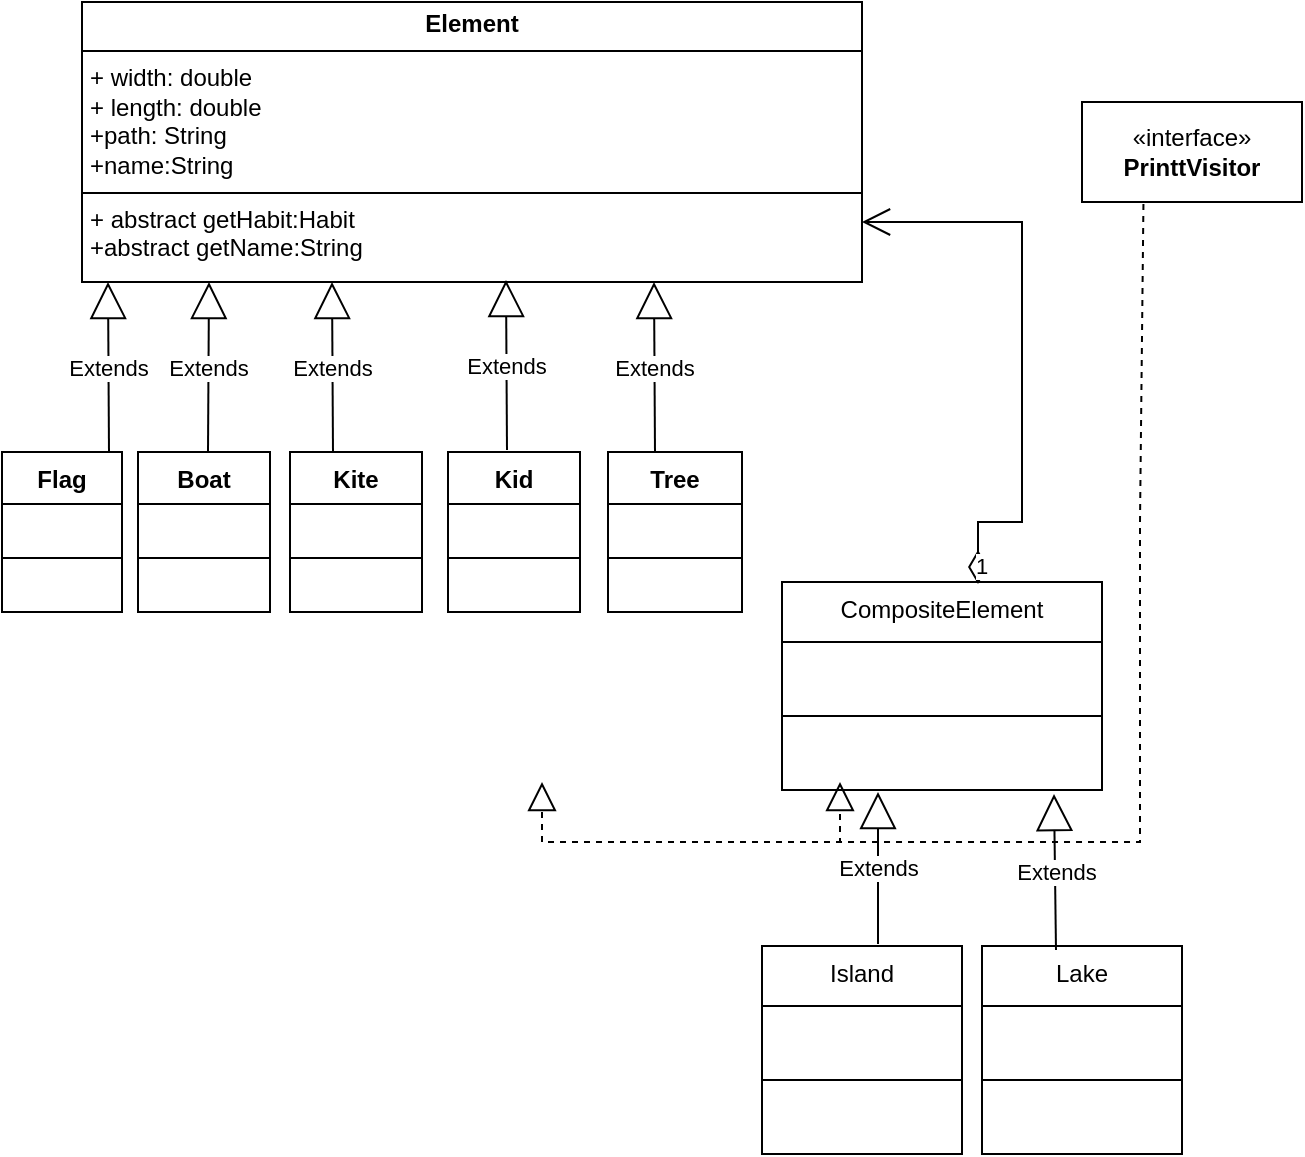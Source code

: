 <mxfile version="24.6.4" type="github">
  <diagram id="C5RBs43oDa-KdzZeNtuy" name="Page-1">
    <mxGraphModel dx="1621" dy="412" grid="1" gridSize="10" guides="1" tooltips="1" connect="1" arrows="1" fold="1" page="1" pageScale="1" pageWidth="827" pageHeight="1169" math="0" shadow="0">
      <root>
        <mxCell id="WIyWlLk6GJQsqaUBKTNV-0" />
        <mxCell id="WIyWlLk6GJQsqaUBKTNV-1" parent="WIyWlLk6GJQsqaUBKTNV-0" />
        <mxCell id="zkfFHV4jXpPFQw0GAbJ--13" value="CompositeElement" style="swimlane;fontStyle=0;align=center;verticalAlign=top;childLayout=stackLayout;horizontal=1;startSize=30;horizontalStack=0;resizeParent=1;resizeLast=0;collapsible=1;marginBottom=0;rounded=0;shadow=0;strokeWidth=1;" parent="WIyWlLk6GJQsqaUBKTNV-1" vertex="1">
          <mxGeometry x="330" y="360" width="160" height="104" as="geometry">
            <mxRectangle x="340" y="380" width="170" height="26" as="alternateBounds" />
          </mxGeometry>
        </mxCell>
        <mxCell id="zkfFHV4jXpPFQw0GAbJ--15" value="" style="line;html=1;strokeWidth=1;align=left;verticalAlign=middle;spacingTop=-1;spacingLeft=3;spacingRight=3;rotatable=0;labelPosition=right;points=[];portConstraint=eastwest;" parent="zkfFHV4jXpPFQw0GAbJ--13" vertex="1">
          <mxGeometry y="30" width="160" height="74" as="geometry" />
        </mxCell>
        <mxCell id="xOqBL5JcD0A6QslvHbDf-6" value="1" style="endArrow=open;html=1;endSize=12;startArrow=diamondThin;startSize=14;startFill=0;edgeStyle=orthogonalEdgeStyle;align=left;verticalAlign=bottom;rounded=0;exitX=0.5;exitY=0;exitDx=0;exitDy=0;" parent="WIyWlLk6GJQsqaUBKTNV-1" edge="1">
          <mxGeometry x="-1" y="3" relative="1" as="geometry">
            <mxPoint x="428" y="361" as="sourcePoint" />
            <mxPoint x="370" y="180" as="targetPoint" />
            <Array as="points">
              <mxPoint x="428" y="330" />
              <mxPoint x="450" y="330" />
              <mxPoint x="450" y="180" />
            </Array>
          </mxGeometry>
        </mxCell>
        <mxCell id="xOqBL5JcD0A6QslvHbDf-13" value="Flag" style="swimlane;fontStyle=1;align=center;verticalAlign=top;childLayout=stackLayout;horizontal=1;startSize=26;horizontalStack=0;resizeParent=1;resizeParentMax=0;resizeLast=0;collapsible=1;marginBottom=0;whiteSpace=wrap;html=1;" parent="WIyWlLk6GJQsqaUBKTNV-1" vertex="1">
          <mxGeometry x="-60" y="295" width="60" height="80" as="geometry" />
        </mxCell>
        <mxCell id="xOqBL5JcD0A6QslvHbDf-15" value="" style="line;strokeWidth=1;fillColor=none;align=left;verticalAlign=middle;spacingTop=-1;spacingLeft=3;spacingRight=3;rotatable=0;labelPosition=right;points=[];portConstraint=eastwest;strokeColor=inherit;" parent="xOqBL5JcD0A6QslvHbDf-13" vertex="1">
          <mxGeometry y="26" width="60" height="54" as="geometry" />
        </mxCell>
        <mxCell id="xOqBL5JcD0A6QslvHbDf-18" value="Boat" style="swimlane;fontStyle=1;align=center;verticalAlign=top;childLayout=stackLayout;horizontal=1;startSize=26;horizontalStack=0;resizeParent=1;resizeParentMax=0;resizeLast=0;collapsible=1;marginBottom=0;whiteSpace=wrap;html=1;" parent="WIyWlLk6GJQsqaUBKTNV-1" vertex="1">
          <mxGeometry x="8" y="295" width="66" height="80" as="geometry" />
        </mxCell>
        <mxCell id="xOqBL5JcD0A6QslvHbDf-20" value="" style="line;strokeWidth=1;fillColor=none;align=left;verticalAlign=middle;spacingTop=-1;spacingLeft=3;spacingRight=3;rotatable=0;labelPosition=right;points=[];portConstraint=eastwest;strokeColor=inherit;" parent="xOqBL5JcD0A6QslvHbDf-18" vertex="1">
          <mxGeometry y="26" width="66" height="54" as="geometry" />
        </mxCell>
        <mxCell id="xOqBL5JcD0A6QslvHbDf-26" value="Tree" style="swimlane;fontStyle=1;align=center;verticalAlign=top;childLayout=stackLayout;horizontal=1;startSize=26;horizontalStack=0;resizeParent=1;resizeParentMax=0;resizeLast=0;collapsible=1;marginBottom=0;whiteSpace=wrap;html=1;" parent="WIyWlLk6GJQsqaUBKTNV-1" vertex="1">
          <mxGeometry x="243" y="295" width="67" height="80" as="geometry" />
        </mxCell>
        <mxCell id="xOqBL5JcD0A6QslvHbDf-27" value="" style="line;strokeWidth=1;fillColor=none;align=left;verticalAlign=middle;spacingTop=-1;spacingLeft=3;spacingRight=3;rotatable=0;labelPosition=right;points=[];portConstraint=eastwest;strokeColor=inherit;" parent="xOqBL5JcD0A6QslvHbDf-26" vertex="1">
          <mxGeometry y="26" width="67" height="54" as="geometry" />
        </mxCell>
        <mxCell id="xOqBL5JcD0A6QslvHbDf-29" value="Kid" style="swimlane;fontStyle=1;align=center;verticalAlign=top;childLayout=stackLayout;horizontal=1;startSize=26;horizontalStack=0;resizeParent=1;resizeParentMax=0;resizeLast=0;collapsible=1;marginBottom=0;whiteSpace=wrap;html=1;" parent="WIyWlLk6GJQsqaUBKTNV-1" vertex="1">
          <mxGeometry x="163" y="295" width="66" height="80" as="geometry" />
        </mxCell>
        <mxCell id="xOqBL5JcD0A6QslvHbDf-30" value="" style="line;strokeWidth=1;fillColor=none;align=left;verticalAlign=middle;spacingTop=-1;spacingLeft=3;spacingRight=3;rotatable=0;labelPosition=right;points=[];portConstraint=eastwest;strokeColor=inherit;" parent="xOqBL5JcD0A6QslvHbDf-29" vertex="1">
          <mxGeometry y="26" width="66" height="54" as="geometry" />
        </mxCell>
        <mxCell id="xOqBL5JcD0A6QslvHbDf-37" value="Kite" style="swimlane;fontStyle=1;align=center;verticalAlign=top;childLayout=stackLayout;horizontal=1;startSize=26;horizontalStack=0;resizeParent=1;resizeParentMax=0;resizeLast=0;collapsible=1;marginBottom=0;whiteSpace=wrap;html=1;" parent="WIyWlLk6GJQsqaUBKTNV-1" vertex="1">
          <mxGeometry x="84" y="295" width="66" height="80" as="geometry" />
        </mxCell>
        <mxCell id="xOqBL5JcD0A6QslvHbDf-38" value="" style="line;strokeWidth=1;fillColor=none;align=left;verticalAlign=middle;spacingTop=-1;spacingLeft=3;spacingRight=3;rotatable=0;labelPosition=right;points=[];portConstraint=eastwest;strokeColor=inherit;" parent="xOqBL5JcD0A6QslvHbDf-37" vertex="1">
          <mxGeometry y="26" width="66" height="54" as="geometry" />
        </mxCell>
        <mxCell id="xOqBL5JcD0A6QslvHbDf-40" value="«interface»&lt;br&gt;&lt;b&gt;PrinttVisitor&lt;/b&gt;" style="html=1;whiteSpace=wrap;" parent="WIyWlLk6GJQsqaUBKTNV-1" vertex="1">
          <mxGeometry x="480" y="120" width="110" height="50" as="geometry" />
        </mxCell>
        <mxCell id="xOqBL5JcD0A6QslvHbDf-43" value="" style="endArrow=block;dashed=1;endFill=0;endSize=12;html=1;rounded=0;exitX=0.652;exitY=1.02;exitDx=0;exitDy=0;exitPerimeter=0;" parent="WIyWlLk6GJQsqaUBKTNV-1" edge="1">
          <mxGeometry width="160" relative="1" as="geometry">
            <mxPoint x="510.72" y="171" as="sourcePoint" />
            <mxPoint x="359" y="460" as="targetPoint" />
            <Array as="points">
              <mxPoint x="509" y="330" />
              <mxPoint x="509" y="490" />
              <mxPoint x="359" y="490" />
            </Array>
          </mxGeometry>
        </mxCell>
        <mxCell id="xOqBL5JcD0A6QslvHbDf-44" value="" style="endArrow=block;dashed=1;endFill=0;endSize=12;html=1;rounded=0;" parent="WIyWlLk6GJQsqaUBKTNV-1" edge="1">
          <mxGeometry width="160" relative="1" as="geometry">
            <mxPoint x="360" y="490" as="sourcePoint" />
            <mxPoint x="210" y="460" as="targetPoint" />
            <Array as="points">
              <mxPoint x="210" y="490" />
            </Array>
          </mxGeometry>
        </mxCell>
        <mxCell id="DgubOBTb23Kk9qKPT4Q0-1" value="Lake" style="swimlane;fontStyle=0;align=center;verticalAlign=top;childLayout=stackLayout;horizontal=1;startSize=30;horizontalStack=0;resizeParent=1;resizeLast=0;collapsible=1;marginBottom=0;rounded=0;shadow=0;strokeWidth=1;" vertex="1" parent="WIyWlLk6GJQsqaUBKTNV-1">
          <mxGeometry x="430" y="542" width="100" height="104" as="geometry">
            <mxRectangle x="340" y="380" width="170" height="26" as="alternateBounds" />
          </mxGeometry>
        </mxCell>
        <mxCell id="DgubOBTb23Kk9qKPT4Q0-2" value="" style="line;html=1;strokeWidth=1;align=left;verticalAlign=middle;spacingTop=-1;spacingLeft=3;spacingRight=3;rotatable=0;labelPosition=right;points=[];portConstraint=eastwest;" vertex="1" parent="DgubOBTb23Kk9qKPT4Q0-1">
          <mxGeometry y="30" width="100" height="74" as="geometry" />
        </mxCell>
        <mxCell id="DgubOBTb23Kk9qKPT4Q0-3" value="Island" style="swimlane;fontStyle=0;align=center;verticalAlign=top;childLayout=stackLayout;horizontal=1;startSize=30;horizontalStack=0;resizeParent=1;resizeLast=0;collapsible=1;marginBottom=0;rounded=0;shadow=0;strokeWidth=1;" vertex="1" parent="WIyWlLk6GJQsqaUBKTNV-1">
          <mxGeometry x="320" y="542" width="100" height="104" as="geometry">
            <mxRectangle x="340" y="380" width="170" height="26" as="alternateBounds" />
          </mxGeometry>
        </mxCell>
        <mxCell id="DgubOBTb23Kk9qKPT4Q0-4" value="" style="line;html=1;strokeWidth=1;align=left;verticalAlign=middle;spacingTop=-1;spacingLeft=3;spacingRight=3;rotatable=0;labelPosition=right;points=[];portConstraint=eastwest;" vertex="1" parent="DgubOBTb23Kk9qKPT4Q0-3">
          <mxGeometry y="30" width="100" height="74" as="geometry" />
        </mxCell>
        <mxCell id="DgubOBTb23Kk9qKPT4Q0-6" value="Extends" style="endArrow=block;endSize=16;endFill=0;html=1;rounded=0;" edge="1" parent="WIyWlLk6GJQsqaUBKTNV-1">
          <mxGeometry width="160" relative="1" as="geometry">
            <mxPoint x="378" y="541" as="sourcePoint" />
            <mxPoint x="378" y="465" as="targetPoint" />
          </mxGeometry>
        </mxCell>
        <mxCell id="DgubOBTb23Kk9qKPT4Q0-7" value="Extends" style="endArrow=block;endSize=16;endFill=0;html=1;rounded=0;exitX=0.11;exitY=-0.048;exitDx=0;exitDy=0;exitPerimeter=0;" edge="1" parent="WIyWlLk6GJQsqaUBKTNV-1">
          <mxGeometry width="160" relative="1" as="geometry">
            <mxPoint x="467" y="544.008" as="sourcePoint" />
            <mxPoint x="466" y="466" as="targetPoint" />
          </mxGeometry>
        </mxCell>
        <mxCell id="DgubOBTb23Kk9qKPT4Q0-8" value="&lt;p style=&quot;margin:0px;margin-top:4px;text-align:center;&quot;&gt;&lt;b&gt;Element&lt;/b&gt;&lt;/p&gt;&lt;hr size=&quot;1&quot; style=&quot;border-style:solid;&quot;&gt;&lt;p style=&quot;margin:0px;margin-left:4px;&quot;&gt;+ width: double&lt;/p&gt;&lt;p style=&quot;margin:0px;margin-left:4px;&quot;&gt;+ length: double&lt;/p&gt;&lt;p style=&quot;margin:0px;margin-left:4px;&quot;&gt;+path: String&lt;/p&gt;&lt;p style=&quot;margin:0px;margin-left:4px;&quot;&gt;+name:String&lt;/p&gt;&lt;hr size=&quot;1&quot; style=&quot;border-style:solid;&quot;&gt;&lt;p style=&quot;margin:0px;margin-left:4px;&quot;&gt;+ abstract getHabit:Habit&lt;/p&gt;&lt;p style=&quot;margin:0px;margin-left:4px;&quot;&gt;+abstract getName:String&lt;/p&gt;" style="verticalAlign=top;align=left;overflow=fill;html=1;whiteSpace=wrap;" vertex="1" parent="WIyWlLk6GJQsqaUBKTNV-1">
          <mxGeometry x="-20" y="70" width="390" height="140" as="geometry" />
        </mxCell>
        <mxCell id="DgubOBTb23Kk9qKPT4Q0-9" value="Extends" style="endArrow=block;endSize=16;endFill=0;html=1;rounded=0;exitX=0.5;exitY=0;exitDx=0;exitDy=0;" edge="1" parent="WIyWlLk6GJQsqaUBKTNV-1">
          <mxGeometry width="160" relative="1" as="geometry">
            <mxPoint x="43" y="295" as="sourcePoint" />
            <mxPoint x="43.5" y="210" as="targetPoint" />
          </mxGeometry>
        </mxCell>
        <mxCell id="DgubOBTb23Kk9qKPT4Q0-11" value="Extends" style="endArrow=block;endSize=16;endFill=0;html=1;rounded=0;exitX=0.5;exitY=0;exitDx=0;exitDy=0;" edge="1" parent="WIyWlLk6GJQsqaUBKTNV-1">
          <mxGeometry width="160" relative="1" as="geometry">
            <mxPoint x="-6.5" y="295" as="sourcePoint" />
            <mxPoint x="-7" y="210" as="targetPoint" />
          </mxGeometry>
        </mxCell>
        <mxCell id="DgubOBTb23Kk9qKPT4Q0-12" value="Extends" style="endArrow=block;endSize=16;endFill=0;html=1;rounded=0;exitX=0.5;exitY=0;exitDx=0;exitDy=0;" edge="1" parent="WIyWlLk6GJQsqaUBKTNV-1">
          <mxGeometry width="160" relative="1" as="geometry">
            <mxPoint x="105.5" y="295" as="sourcePoint" />
            <mxPoint x="105" y="210" as="targetPoint" />
          </mxGeometry>
        </mxCell>
        <mxCell id="DgubOBTb23Kk9qKPT4Q0-13" value="Extends" style="endArrow=block;endSize=16;endFill=0;html=1;rounded=0;exitX=0.5;exitY=0;exitDx=0;exitDy=0;" edge="1" parent="WIyWlLk6GJQsqaUBKTNV-1">
          <mxGeometry width="160" relative="1" as="geometry">
            <mxPoint x="192.5" y="294" as="sourcePoint" />
            <mxPoint x="192" y="209" as="targetPoint" />
          </mxGeometry>
        </mxCell>
        <mxCell id="DgubOBTb23Kk9qKPT4Q0-14" value="Extends" style="endArrow=block;endSize=16;endFill=0;html=1;rounded=0;exitX=0.5;exitY=0;exitDx=0;exitDy=0;" edge="1" parent="WIyWlLk6GJQsqaUBKTNV-1">
          <mxGeometry width="160" relative="1" as="geometry">
            <mxPoint x="266.5" y="295" as="sourcePoint" />
            <mxPoint x="266" y="210" as="targetPoint" />
          </mxGeometry>
        </mxCell>
      </root>
    </mxGraphModel>
  </diagram>
</mxfile>
